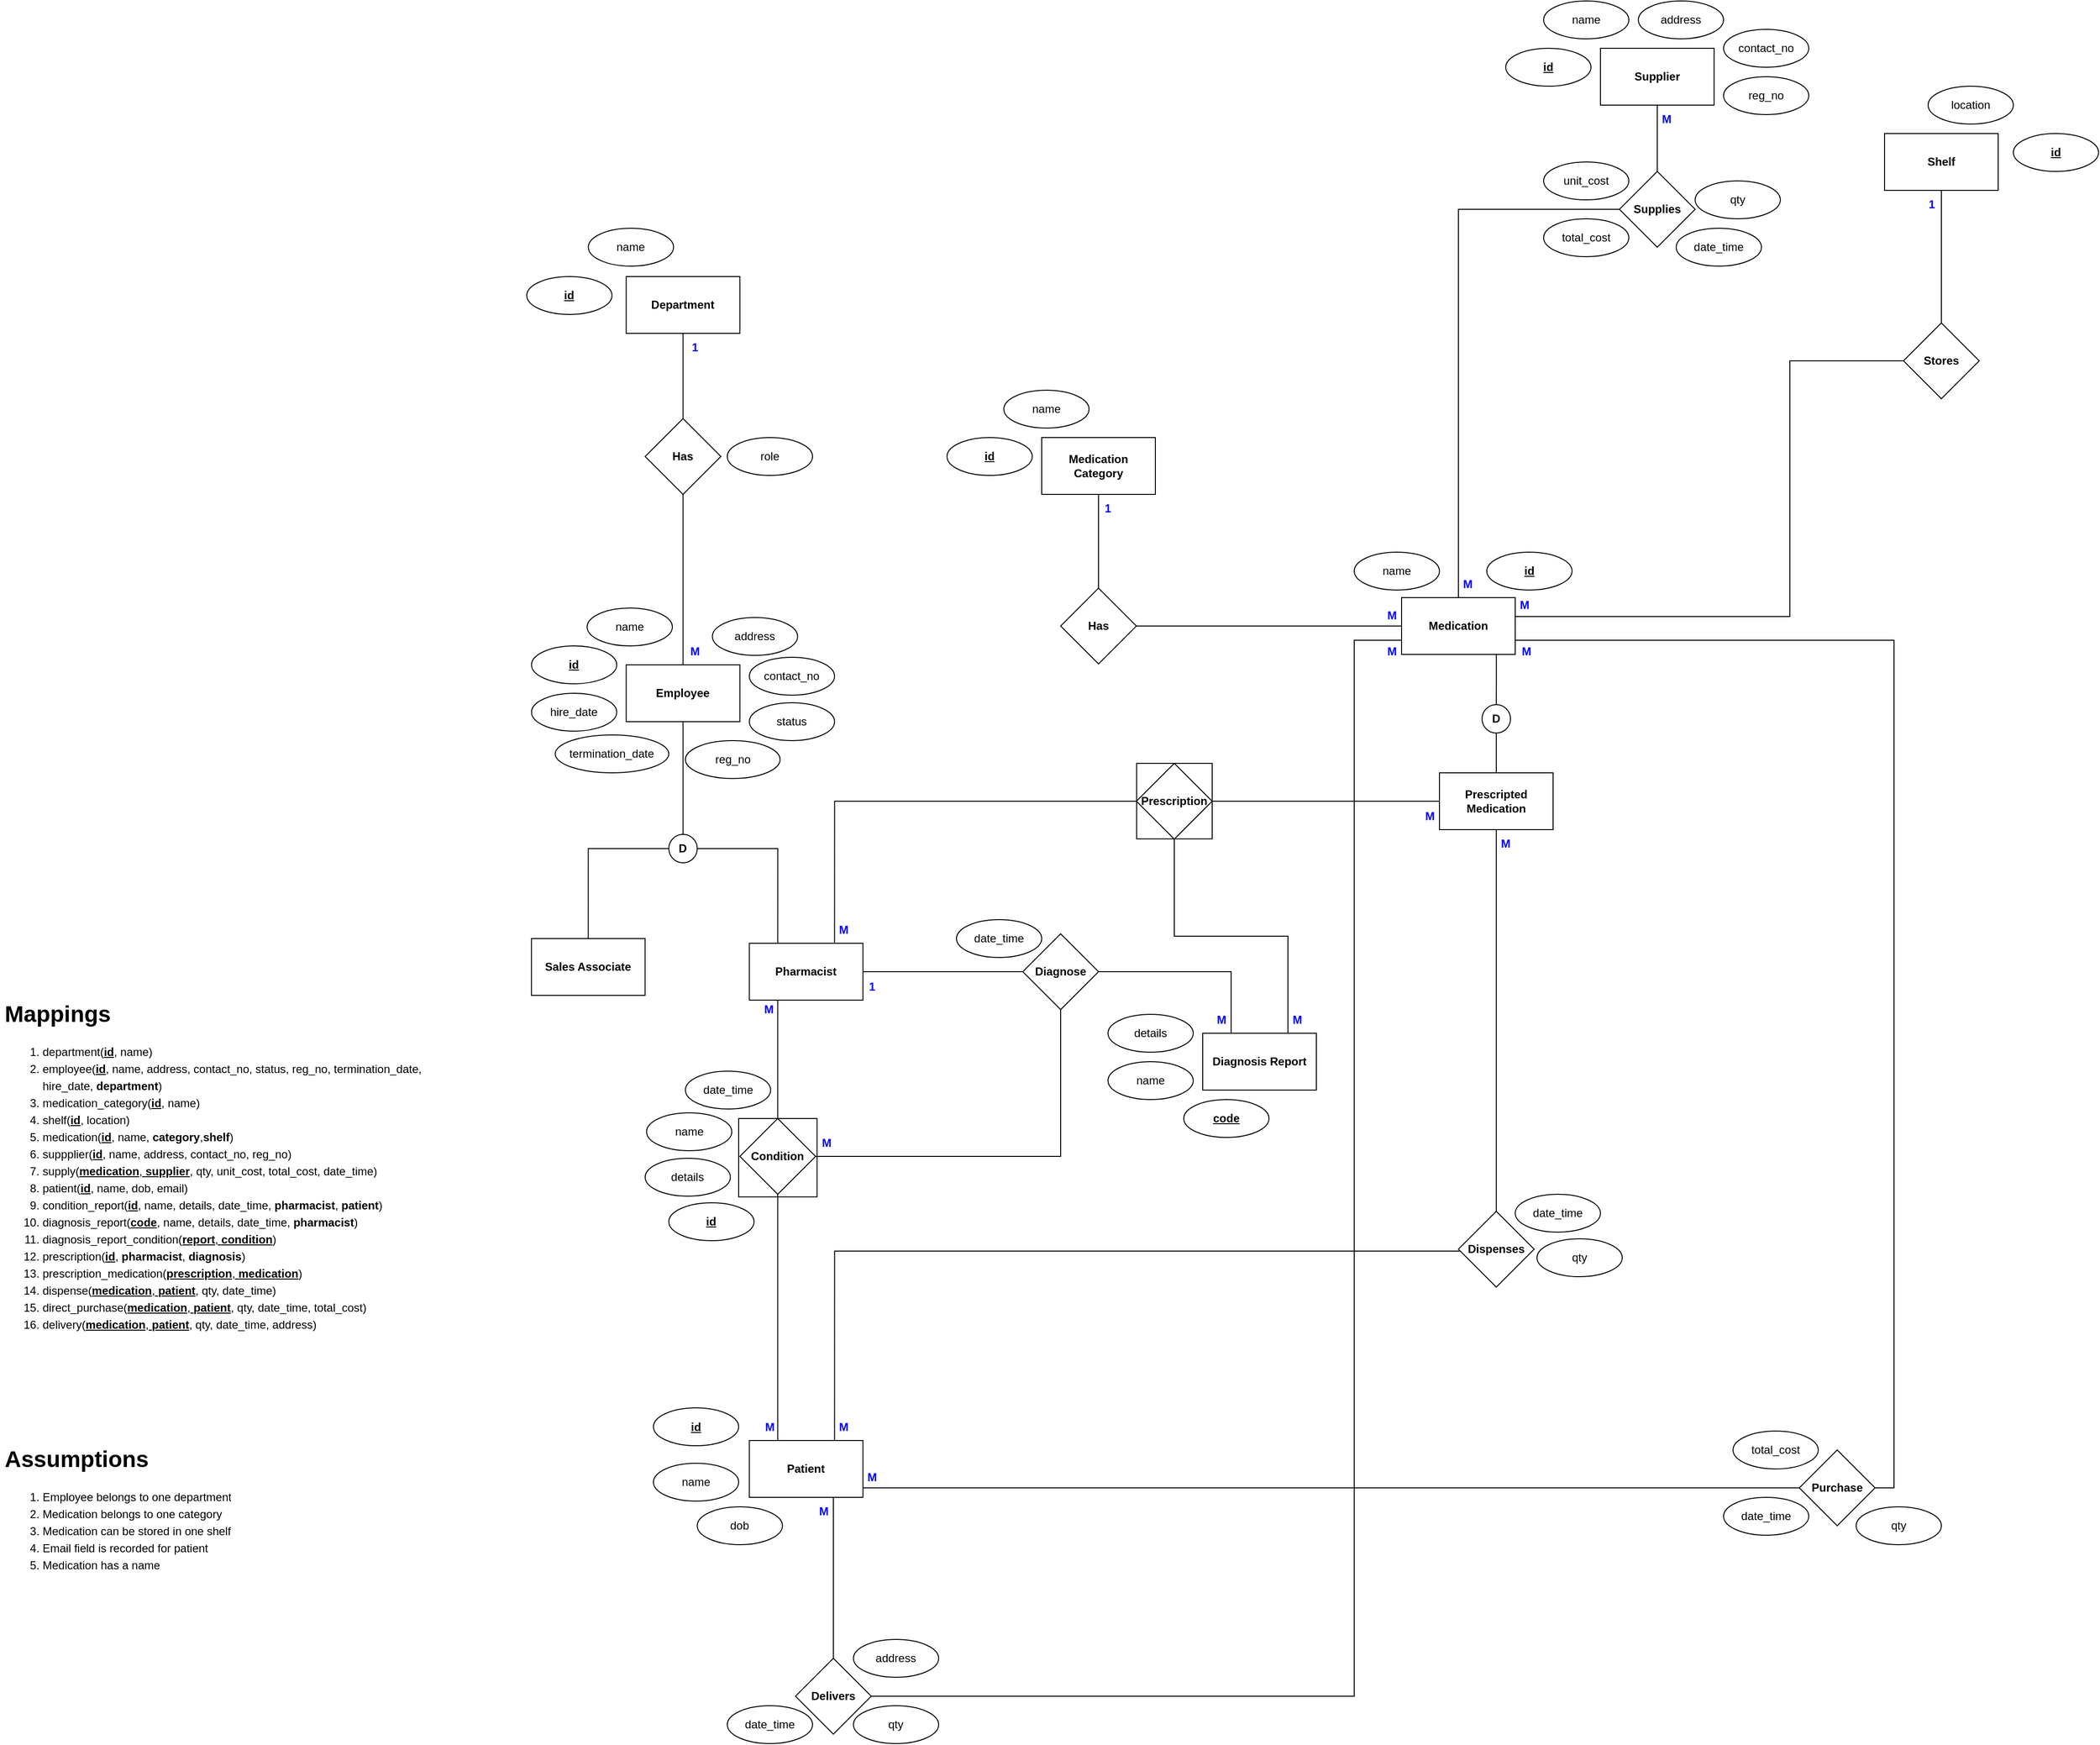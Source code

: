 <mxfile version="21.6.8" type="device">
  <diagram name="Page-1" id="rkcBUqL_GxPpbCXfvqx8">
    <mxGraphModel dx="2234" dy="1643" grid="1" gridSize="10" guides="1" tooltips="1" connect="1" arrows="1" fold="1" page="0" pageScale="1" pageWidth="850" pageHeight="1100" math="0" shadow="0">
      <root>
        <mxCell id="0" />
        <mxCell id="1" parent="0" />
        <mxCell id="eZsQ16qyby8jEDkGQWV5-117" value="" style="whiteSpace=wrap;html=1;aspect=fixed;" parent="1" vertex="1">
          <mxGeometry x="530.25" y="195" width="79.75" height="79.75" as="geometry" />
        </mxCell>
        <mxCell id="eZsQ16qyby8jEDkGQWV5-104" value="" style="whiteSpace=wrap;html=1;aspect=fixed;" parent="1" vertex="1">
          <mxGeometry x="110" y="570" width="82.75" height="82.75" as="geometry" />
        </mxCell>
        <mxCell id="c4VBJ4wj5X002HhfAGNl-39" style="edgeStyle=orthogonalEdgeStyle;rounded=0;orthogonalLoop=1;jettySize=auto;html=1;exitX=0.5;exitY=1;exitDx=0;exitDy=0;entryX=0.5;entryY=0;entryDx=0;entryDy=0;endArrow=none;endFill=0;" parent="1" source="c4VBJ4wj5X002HhfAGNl-1" target="c4VBJ4wj5X002HhfAGNl-38" edge="1">
          <mxGeometry relative="1" as="geometry" />
        </mxCell>
        <mxCell id="c4VBJ4wj5X002HhfAGNl-1" value="Employee" style="rounded=0;whiteSpace=wrap;html=1;fontStyle=1" parent="1" vertex="1">
          <mxGeometry x="-8.75" y="91" width="120" height="60" as="geometry" />
        </mxCell>
        <mxCell id="c4VBJ4wj5X002HhfAGNl-51" style="edgeStyle=orthogonalEdgeStyle;rounded=0;orthogonalLoop=1;jettySize=auto;html=1;endArrow=none;endFill=0;" parent="1" source="c4VBJ4wj5X002HhfAGNl-2" target="c4VBJ4wj5X002HhfAGNl-50" edge="1">
          <mxGeometry relative="1" as="geometry" />
        </mxCell>
        <mxCell id="c4VBJ4wj5X002HhfAGNl-2" value="Supplier" style="rounded=0;whiteSpace=wrap;html=1;fontStyle=1" parent="1" vertex="1">
          <mxGeometry x="1020" y="-560" width="120" height="60" as="geometry" />
        </mxCell>
        <mxCell id="c4VBJ4wj5X002HhfAGNl-63" style="edgeStyle=orthogonalEdgeStyle;rounded=0;orthogonalLoop=1;jettySize=auto;html=1;endArrow=none;endFill=0;exitX=1;exitY=0.833;exitDx=0;exitDy=0;exitPerimeter=0;" parent="1" source="c4VBJ4wj5X002HhfAGNl-3" target="c4VBJ4wj5X002HhfAGNl-62" edge="1">
          <mxGeometry relative="1" as="geometry">
            <mxPoint x="250" y="950" as="sourcePoint" />
          </mxGeometry>
        </mxCell>
        <mxCell id="c4VBJ4wj5X002HhfAGNl-3" value="Patient" style="rounded=0;whiteSpace=wrap;html=1;fontStyle=1" parent="1" vertex="1">
          <mxGeometry x="121.25" y="910" width="120" height="60" as="geometry" />
        </mxCell>
        <mxCell id="c4VBJ4wj5X002HhfAGNl-42" style="edgeStyle=orthogonalEdgeStyle;rounded=0;orthogonalLoop=1;jettySize=auto;html=1;exitX=0.5;exitY=1;exitDx=0;exitDy=0;endArrow=none;endFill=0;" parent="1" source="c4VBJ4wj5X002HhfAGNl-4" target="c4VBJ4wj5X002HhfAGNl-9" edge="1">
          <mxGeometry relative="1" as="geometry" />
        </mxCell>
        <mxCell id="c4VBJ4wj5X002HhfAGNl-4" value="Department" style="rounded=0;whiteSpace=wrap;html=1;fontStyle=1" parent="1" vertex="1">
          <mxGeometry x="-8.75" y="-319" width="120" height="60" as="geometry" />
        </mxCell>
        <mxCell id="c4VBJ4wj5X002HhfAGNl-45" style="edgeStyle=orthogonalEdgeStyle;rounded=0;orthogonalLoop=1;jettySize=auto;html=1;exitX=0;exitY=0.5;exitDx=0;exitDy=0;endArrow=none;endFill=0;" parent="1" source="c4VBJ4wj5X002HhfAGNl-5" target="c4VBJ4wj5X002HhfAGNl-44" edge="1">
          <mxGeometry relative="1" as="geometry" />
        </mxCell>
        <mxCell id="eZsQ16qyby8jEDkGQWV5-115" style="edgeStyle=orthogonalEdgeStyle;rounded=0;orthogonalLoop=1;jettySize=auto;html=1;exitX=0.834;exitY=0.999;exitDx=0;exitDy=0;entryX=0.5;entryY=0;entryDx=0;entryDy=0;endArrow=none;endFill=0;exitPerimeter=0;" parent="1" source="c4VBJ4wj5X002HhfAGNl-5" target="eZsQ16qyby8jEDkGQWV5-114" edge="1">
          <mxGeometry relative="1" as="geometry">
            <Array as="points" />
          </mxGeometry>
        </mxCell>
        <mxCell id="c4VBJ4wj5X002HhfAGNl-5" value="Medication" style="rounded=0;whiteSpace=wrap;html=1;fontStyle=1" parent="1" vertex="1">
          <mxGeometry x="810" y="20" width="120" height="60" as="geometry" />
        </mxCell>
        <mxCell id="c4VBJ4wj5X002HhfAGNl-6" value="Medication Category" style="rounded=0;whiteSpace=wrap;html=1;fontStyle=1" parent="1" vertex="1">
          <mxGeometry x="430" y="-149" width="120" height="60" as="geometry" />
        </mxCell>
        <mxCell id="c4VBJ4wj5X002HhfAGNl-58" style="edgeStyle=orthogonalEdgeStyle;rounded=0;orthogonalLoop=1;jettySize=auto;html=1;exitX=0.25;exitY=1;exitDx=0;exitDy=0;entryX=0.5;entryY=0;entryDx=0;entryDy=0;endArrow=none;endFill=0;" parent="1" source="c4VBJ4wj5X002HhfAGNl-8" target="c4VBJ4wj5X002HhfAGNl-57" edge="1">
          <mxGeometry relative="1" as="geometry" />
        </mxCell>
        <mxCell id="c4VBJ4wj5X002HhfAGNl-7" value="Sales Associate" style="rounded=0;whiteSpace=wrap;html=1;fontStyle=1" parent="1" vertex="1">
          <mxGeometry x="-108.81" y="380" width="120" height="60" as="geometry" />
        </mxCell>
        <mxCell id="eZsQ16qyby8jEDkGQWV5-12" style="edgeStyle=orthogonalEdgeStyle;rounded=0;orthogonalLoop=1;jettySize=auto;html=1;entryX=0;entryY=0.5;entryDx=0;entryDy=0;endArrow=none;endFill=0;" parent="1" source="c4VBJ4wj5X002HhfAGNl-8" target="eZsQ16qyby8jEDkGQWV5-11" edge="1">
          <mxGeometry relative="1" as="geometry" />
        </mxCell>
        <mxCell id="eZsQ16qyby8jEDkGQWV5-31" style="edgeStyle=orthogonalEdgeStyle;rounded=0;orthogonalLoop=1;jettySize=auto;html=1;exitX=0.75;exitY=0;exitDx=0;exitDy=0;entryX=0;entryY=0.5;entryDx=0;entryDy=0;endArrow=none;endFill=0;" parent="1" source="c4VBJ4wj5X002HhfAGNl-8" target="eZsQ16qyby8jEDkGQWV5-15" edge="1">
          <mxGeometry relative="1" as="geometry" />
        </mxCell>
        <mxCell id="c4VBJ4wj5X002HhfAGNl-8" value="Pharmacist" style="rounded=0;whiteSpace=wrap;html=1;fontStyle=1" parent="1" vertex="1">
          <mxGeometry x="121.25" y="385" width="120" height="60" as="geometry" />
        </mxCell>
        <mxCell id="c4VBJ4wj5X002HhfAGNl-43" style="edgeStyle=orthogonalEdgeStyle;rounded=0;orthogonalLoop=1;jettySize=auto;html=1;exitX=0.5;exitY=1;exitDx=0;exitDy=0;entryX=0.5;entryY=0;entryDx=0;entryDy=0;endArrow=none;endFill=0;" parent="1" source="c4VBJ4wj5X002HhfAGNl-9" target="c4VBJ4wj5X002HhfAGNl-1" edge="1">
          <mxGeometry relative="1" as="geometry" />
        </mxCell>
        <mxCell id="c4VBJ4wj5X002HhfAGNl-9" value="Has" style="rhombus;whiteSpace=wrap;html=1;fontStyle=1" parent="1" vertex="1">
          <mxGeometry x="11.25" y="-169" width="80" height="80" as="geometry" />
        </mxCell>
        <mxCell id="c4VBJ4wj5X002HhfAGNl-10" value="id" style="ellipse;whiteSpace=wrap;html=1;fontStyle=5" parent="1" vertex="1">
          <mxGeometry x="-113.75" y="-319" width="90" height="40" as="geometry" />
        </mxCell>
        <mxCell id="c4VBJ4wj5X002HhfAGNl-11" value="name" style="ellipse;whiteSpace=wrap;html=1;fontStyle=0" parent="1" vertex="1">
          <mxGeometry x="-48.75" y="-370" width="90" height="40" as="geometry" />
        </mxCell>
        <mxCell id="c4VBJ4wj5X002HhfAGNl-12" value="id" style="ellipse;whiteSpace=wrap;html=1;fontStyle=5" parent="1" vertex="1">
          <mxGeometry x="330" y="-149" width="90" height="40" as="geometry" />
        </mxCell>
        <mxCell id="c4VBJ4wj5X002HhfAGNl-13" value="name" style="ellipse;whiteSpace=wrap;html=1;fontStyle=0" parent="1" vertex="1">
          <mxGeometry x="390" y="-199" width="90" height="40" as="geometry" />
        </mxCell>
        <mxCell id="c4VBJ4wj5X002HhfAGNl-14" value="name" style="ellipse;whiteSpace=wrap;html=1;fontStyle=0" parent="1" vertex="1">
          <mxGeometry x="-50" y="31" width="90" height="40" as="geometry" />
        </mxCell>
        <mxCell id="c4VBJ4wj5X002HhfAGNl-15" value="address" style="ellipse;whiteSpace=wrap;html=1;fontStyle=0" parent="1" vertex="1">
          <mxGeometry x="82.25" y="41" width="90" height="40" as="geometry" />
        </mxCell>
        <mxCell id="c4VBJ4wj5X002HhfAGNl-16" value="contact_no" style="ellipse;whiteSpace=wrap;html=1;fontStyle=0" parent="1" vertex="1">
          <mxGeometry x="121.25" y="83" width="90" height="40" as="geometry" />
        </mxCell>
        <mxCell id="c4VBJ4wj5X002HhfAGNl-17" value="status" style="ellipse;whiteSpace=wrap;html=1;fontStyle=0" parent="1" vertex="1">
          <mxGeometry x="121.25" y="131" width="90" height="40" as="geometry" />
        </mxCell>
        <mxCell id="c4VBJ4wj5X002HhfAGNl-18" value="id" style="ellipse;whiteSpace=wrap;html=1;fontStyle=5" parent="1" vertex="1">
          <mxGeometry x="-108.75" y="71" width="90" height="40" as="geometry" />
        </mxCell>
        <mxCell id="c4VBJ4wj5X002HhfAGNl-19" value="hire_date" style="ellipse;whiteSpace=wrap;html=1;fontStyle=0" parent="1" vertex="1">
          <mxGeometry x="-108.75" y="121" width="90" height="40" as="geometry" />
        </mxCell>
        <mxCell id="c4VBJ4wj5X002HhfAGNl-20" value="termination_date" style="ellipse;whiteSpace=wrap;html=1;fontStyle=0" parent="1" vertex="1">
          <mxGeometry x="-83.75" y="165" width="120" height="40" as="geometry" />
        </mxCell>
        <mxCell id="c4VBJ4wj5X002HhfAGNl-21" value="reg_no" style="ellipse;whiteSpace=wrap;html=1;fontStyle=0" parent="1" vertex="1">
          <mxGeometry x="53.75" y="171" width="100" height="40" as="geometry" />
        </mxCell>
        <mxCell id="c4VBJ4wj5X002HhfAGNl-22" value="id" style="ellipse;whiteSpace=wrap;html=1;fontStyle=5" parent="1" vertex="1">
          <mxGeometry x="900" y="-28" width="90" height="40" as="geometry" />
        </mxCell>
        <mxCell id="c4VBJ4wj5X002HhfAGNl-23" value="name" style="ellipse;whiteSpace=wrap;html=1;fontStyle=0" parent="1" vertex="1">
          <mxGeometry x="760" y="-28" width="90" height="40" as="geometry" />
        </mxCell>
        <mxCell id="c4VBJ4wj5X002HhfAGNl-24" value="id" style="ellipse;whiteSpace=wrap;html=1;fontStyle=5" parent="1" vertex="1">
          <mxGeometry x="920" y="-560" width="90" height="40" as="geometry" />
        </mxCell>
        <mxCell id="c4VBJ4wj5X002HhfAGNl-25" value="name" style="ellipse;whiteSpace=wrap;html=1;fontStyle=0" parent="1" vertex="1">
          <mxGeometry x="960" y="-610" width="90" height="40" as="geometry" />
        </mxCell>
        <mxCell id="c4VBJ4wj5X002HhfAGNl-26" value="address" style="ellipse;whiteSpace=wrap;html=1;fontStyle=0" parent="1" vertex="1">
          <mxGeometry x="1060" y="-610" width="90" height="40" as="geometry" />
        </mxCell>
        <mxCell id="c4VBJ4wj5X002HhfAGNl-27" value="contact_no" style="ellipse;whiteSpace=wrap;html=1;fontStyle=0" parent="1" vertex="1">
          <mxGeometry x="1150" y="-580" width="90" height="40" as="geometry" />
        </mxCell>
        <mxCell id="c4VBJ4wj5X002HhfAGNl-28" value="reg_no" style="ellipse;whiteSpace=wrap;html=1;fontStyle=0" parent="1" vertex="1">
          <mxGeometry x="1150" y="-530" width="90" height="40" as="geometry" />
        </mxCell>
        <mxCell id="c4VBJ4wj5X002HhfAGNl-48" style="edgeStyle=orthogonalEdgeStyle;rounded=0;orthogonalLoop=1;jettySize=auto;html=1;exitX=0.5;exitY=1;exitDx=0;exitDy=0;endArrow=none;endFill=0;" parent="1" source="c4VBJ4wj5X002HhfAGNl-29" target="c4VBJ4wj5X002HhfAGNl-47" edge="1">
          <mxGeometry relative="1" as="geometry">
            <mxPoint x="1380" y="-280" as="targetPoint" />
          </mxGeometry>
        </mxCell>
        <mxCell id="c4VBJ4wj5X002HhfAGNl-29" value="Shelf" style="rounded=0;whiteSpace=wrap;html=1;fontStyle=1" parent="1" vertex="1">
          <mxGeometry x="1320" y="-470" width="120" height="60" as="geometry" />
        </mxCell>
        <mxCell id="c4VBJ4wj5X002HhfAGNl-30" value="id" style="ellipse;whiteSpace=wrap;html=1;fontStyle=5" parent="1" vertex="1">
          <mxGeometry x="1456" y="-470" width="90" height="40" as="geometry" />
        </mxCell>
        <mxCell id="c4VBJ4wj5X002HhfAGNl-31" value="location" style="ellipse;whiteSpace=wrap;html=1;fontStyle=0" parent="1" vertex="1">
          <mxGeometry x="1366" y="-520" width="90" height="40" as="geometry" />
        </mxCell>
        <mxCell id="c4VBJ4wj5X002HhfAGNl-32" value="id" style="ellipse;whiteSpace=wrap;html=1;fontStyle=5" parent="1" vertex="1">
          <mxGeometry x="20" y="875.5" width="90" height="40" as="geometry" />
        </mxCell>
        <mxCell id="c4VBJ4wj5X002HhfAGNl-33" value="name" style="ellipse;whiteSpace=wrap;html=1;fontStyle=0" parent="1" vertex="1">
          <mxGeometry x="20" y="934" width="90" height="40" as="geometry" />
        </mxCell>
        <mxCell id="c4VBJ4wj5X002HhfAGNl-34" value="dob" style="ellipse;whiteSpace=wrap;html=1;fontStyle=0" parent="1" vertex="1">
          <mxGeometry x="66.25" y="980" width="90" height="40" as="geometry" />
        </mxCell>
        <mxCell id="c4VBJ4wj5X002HhfAGNl-40" style="edgeStyle=orthogonalEdgeStyle;rounded=0;orthogonalLoop=1;jettySize=auto;html=1;entryX=0.5;entryY=0;entryDx=0;entryDy=0;endArrow=none;endFill=0;" parent="1" source="c4VBJ4wj5X002HhfAGNl-38" target="c4VBJ4wj5X002HhfAGNl-7" edge="1">
          <mxGeometry relative="1" as="geometry" />
        </mxCell>
        <mxCell id="c4VBJ4wj5X002HhfAGNl-41" style="edgeStyle=orthogonalEdgeStyle;rounded=0;orthogonalLoop=1;jettySize=auto;html=1;exitX=1;exitY=0.5;exitDx=0;exitDy=0;endArrow=none;endFill=0;entryX=0.25;entryY=0;entryDx=0;entryDy=0;" parent="1" source="c4VBJ4wj5X002HhfAGNl-38" target="c4VBJ4wj5X002HhfAGNl-8" edge="1">
          <mxGeometry relative="1" as="geometry">
            <mxPoint x="299.999" y="320" as="targetPoint" />
          </mxGeometry>
        </mxCell>
        <mxCell id="c4VBJ4wj5X002HhfAGNl-38" value="D" style="ellipse;whiteSpace=wrap;html=1;aspect=fixed;fontStyle=1" parent="1" vertex="1">
          <mxGeometry x="36.25" y="270" width="30" height="30" as="geometry" />
        </mxCell>
        <mxCell id="c4VBJ4wj5X002HhfAGNl-46" style="edgeStyle=orthogonalEdgeStyle;rounded=0;orthogonalLoop=1;jettySize=auto;html=1;exitX=0.5;exitY=0;exitDx=0;exitDy=0;entryX=0.5;entryY=1;entryDx=0;entryDy=0;endArrow=none;endFill=0;" parent="1" source="c4VBJ4wj5X002HhfAGNl-44" target="c4VBJ4wj5X002HhfAGNl-6" edge="1">
          <mxGeometry relative="1" as="geometry" />
        </mxCell>
        <mxCell id="c4VBJ4wj5X002HhfAGNl-44" value="Has" style="rhombus;whiteSpace=wrap;html=1;fontStyle=1" parent="1" vertex="1">
          <mxGeometry x="450" y="10" width="80" height="80" as="geometry" />
        </mxCell>
        <mxCell id="c4VBJ4wj5X002HhfAGNl-49" style="edgeStyle=orthogonalEdgeStyle;rounded=0;orthogonalLoop=1;jettySize=auto;html=1;endArrow=none;endFill=0;" parent="1" source="c4VBJ4wj5X002HhfAGNl-47" edge="1">
          <mxGeometry relative="1" as="geometry">
            <mxPoint x="930" y="40" as="targetPoint" />
            <Array as="points">
              <mxPoint x="1220" y="40" />
            </Array>
          </mxGeometry>
        </mxCell>
        <mxCell id="c4VBJ4wj5X002HhfAGNl-47" value="Stores" style="rhombus;whiteSpace=wrap;html=1;fontStyle=1" parent="1" vertex="1">
          <mxGeometry x="1340" y="-270" width="80" height="80" as="geometry" />
        </mxCell>
        <mxCell id="c4VBJ4wj5X002HhfAGNl-52" style="edgeStyle=orthogonalEdgeStyle;rounded=0;orthogonalLoop=1;jettySize=auto;html=1;exitX=0;exitY=0.5;exitDx=0;exitDy=0;endArrow=none;endFill=0;" parent="1" source="c4VBJ4wj5X002HhfAGNl-50" target="c4VBJ4wj5X002HhfAGNl-5" edge="1">
          <mxGeometry relative="1" as="geometry" />
        </mxCell>
        <mxCell id="c4VBJ4wj5X002HhfAGNl-50" value="Supplies" style="rhombus;whiteSpace=wrap;html=1;fontStyle=1" parent="1" vertex="1">
          <mxGeometry x="1040" y="-430" width="80" height="80" as="geometry" />
        </mxCell>
        <mxCell id="c4VBJ4wj5X002HhfAGNl-53" value="date_time" style="ellipse;whiteSpace=wrap;html=1;fontStyle=0" parent="1" vertex="1">
          <mxGeometry x="1100" y="-370" width="90" height="40" as="geometry" />
        </mxCell>
        <mxCell id="c4VBJ4wj5X002HhfAGNl-54" value="qty" style="ellipse;whiteSpace=wrap;html=1;fontStyle=0" parent="1" vertex="1">
          <mxGeometry x="1120" y="-420" width="90" height="40" as="geometry" />
        </mxCell>
        <mxCell id="c4VBJ4wj5X002HhfAGNl-55" value="unit_cost" style="ellipse;whiteSpace=wrap;html=1;fontStyle=0" parent="1" vertex="1">
          <mxGeometry x="960" y="-440" width="90" height="40" as="geometry" />
        </mxCell>
        <mxCell id="c4VBJ4wj5X002HhfAGNl-56" value="total_cost" style="ellipse;whiteSpace=wrap;html=1;fontStyle=0" parent="1" vertex="1">
          <mxGeometry x="960" y="-380" width="90" height="40" as="geometry" />
        </mxCell>
        <mxCell id="eZsQ16qyby8jEDkGQWV5-99" style="edgeStyle=orthogonalEdgeStyle;rounded=0;orthogonalLoop=1;jettySize=auto;html=1;exitX=0.5;exitY=1;exitDx=0;exitDy=0;entryX=0.25;entryY=0;entryDx=0;entryDy=0;endArrow=none;endFill=0;" parent="1" source="c4VBJ4wj5X002HhfAGNl-57" target="c4VBJ4wj5X002HhfAGNl-3" edge="1">
          <mxGeometry relative="1" as="geometry" />
        </mxCell>
        <mxCell id="c4VBJ4wj5X002HhfAGNl-57" value="Condition" style="rhombus;whiteSpace=wrap;html=1;fontStyle=1" parent="1" vertex="1">
          <mxGeometry x="111.25" y="570" width="80" height="80" as="geometry" />
        </mxCell>
        <mxCell id="c4VBJ4wj5X002HhfAGNl-64" style="edgeStyle=orthogonalEdgeStyle;rounded=0;orthogonalLoop=1;jettySize=auto;html=1;exitX=1;exitY=0.5;exitDx=0;exitDy=0;entryX=1;entryY=0.75;entryDx=0;entryDy=0;endArrow=none;endFill=0;" parent="1" source="c4VBJ4wj5X002HhfAGNl-62" target="c4VBJ4wj5X002HhfAGNl-5" edge="1">
          <mxGeometry relative="1" as="geometry" />
        </mxCell>
        <mxCell id="c4VBJ4wj5X002HhfAGNl-62" value="Purchase" style="rhombus;whiteSpace=wrap;html=1;fontStyle=1" parent="1" vertex="1">
          <mxGeometry x="1230" y="920" width="80" height="80" as="geometry" />
        </mxCell>
        <mxCell id="c4VBJ4wj5X002HhfAGNl-78" value="qty" style="ellipse;whiteSpace=wrap;html=1;fontStyle=0" parent="1" vertex="1">
          <mxGeometry x="1290" y="980" width="90" height="40" as="geometry" />
        </mxCell>
        <mxCell id="c4VBJ4wj5X002HhfAGNl-79" value="date_time" style="ellipse;whiteSpace=wrap;html=1;fontStyle=0" parent="1" vertex="1">
          <mxGeometry x="1150" y="970" width="90" height="40" as="geometry" />
        </mxCell>
        <mxCell id="c4VBJ4wj5X002HhfAGNl-80" value="total_cost" style="ellipse;whiteSpace=wrap;html=1;fontStyle=0" parent="1" vertex="1">
          <mxGeometry x="1160" y="900" width="90" height="40" as="geometry" />
        </mxCell>
        <mxCell id="eZsQ16qyby8jEDkGQWV5-13" style="edgeStyle=orthogonalEdgeStyle;rounded=0;orthogonalLoop=1;jettySize=auto;html=1;exitX=0.5;exitY=1;exitDx=0;exitDy=0;endArrow=none;endFill=0;entryX=1;entryY=0.5;entryDx=0;entryDy=0;" parent="1" source="eZsQ16qyby8jEDkGQWV5-11" target="c4VBJ4wj5X002HhfAGNl-57" edge="1">
          <mxGeometry relative="1" as="geometry">
            <mxPoint x="620" y="410" as="sourcePoint" />
            <mxPoint x="-120" y="690" as="targetPoint" />
          </mxGeometry>
        </mxCell>
        <mxCell id="gYuO5QabpsAz5nim_-Bk-5" style="edgeStyle=orthogonalEdgeStyle;rounded=0;orthogonalLoop=1;jettySize=auto;html=1;entryX=0.25;entryY=0;entryDx=0;entryDy=0;exitX=1;exitY=0.5;exitDx=0;exitDy=0;endArrow=none;endFill=0;" parent="1" source="eZsQ16qyby8jEDkGQWV5-11" target="gYuO5QabpsAz5nim_-Bk-9" edge="1">
          <mxGeometry relative="1" as="geometry" />
        </mxCell>
        <mxCell id="eZsQ16qyby8jEDkGQWV5-11" value="Diagnose" style="rhombus;whiteSpace=wrap;html=1;fontStyle=1" parent="1" vertex="1">
          <mxGeometry x="410" y="375" width="80" height="80" as="geometry" />
        </mxCell>
        <mxCell id="eZsQ16qyby8jEDkGQWV5-36" style="edgeStyle=orthogonalEdgeStyle;rounded=0;orthogonalLoop=1;jettySize=auto;html=1;exitX=0.5;exitY=1;exitDx=0;exitDy=0;endArrow=none;endFill=0;entryX=0.75;entryY=0;entryDx=0;entryDy=0;" parent="1" source="eZsQ16qyby8jEDkGQWV5-15" target="gYuO5QabpsAz5nim_-Bk-9" edge="1">
          <mxGeometry relative="1" as="geometry">
            <mxPoint x="450" y="375" as="targetPoint" />
          </mxGeometry>
        </mxCell>
        <mxCell id="eZsQ16qyby8jEDkGQWV5-112" style="edgeStyle=orthogonalEdgeStyle;rounded=0;orthogonalLoop=1;jettySize=auto;html=1;exitX=1;exitY=0.5;exitDx=0;exitDy=0;entryX=0;entryY=0.5;entryDx=0;entryDy=0;endArrow=none;endFill=0;" parent="1" source="eZsQ16qyby8jEDkGQWV5-15" target="eZsQ16qyby8jEDkGQWV5-30" edge="1">
          <mxGeometry relative="1" as="geometry" />
        </mxCell>
        <mxCell id="eZsQ16qyby8jEDkGQWV5-15" value="Prescription" style="rhombus;whiteSpace=wrap;html=1;fontStyle=1" parent="1" vertex="1">
          <mxGeometry x="530" y="195" width="80" height="80" as="geometry" />
        </mxCell>
        <mxCell id="eZsQ16qyby8jEDkGQWV5-38" style="edgeStyle=orthogonalEdgeStyle;rounded=0;orthogonalLoop=1;jettySize=auto;html=1;endArrow=none;endFill=0;" parent="1" source="eZsQ16qyby8jEDkGQWV5-30" target="eZsQ16qyby8jEDkGQWV5-37" edge="1">
          <mxGeometry relative="1" as="geometry" />
        </mxCell>
        <mxCell id="eZsQ16qyby8jEDkGQWV5-30" value="Prescripted Medication" style="rounded=0;whiteSpace=wrap;html=1;fontStyle=1" parent="1" vertex="1">
          <mxGeometry x="850" y="205" width="120" height="60" as="geometry" />
        </mxCell>
        <mxCell id="eZsQ16qyby8jEDkGQWV5-39" style="edgeStyle=orthogonalEdgeStyle;rounded=0;orthogonalLoop=1;jettySize=auto;html=1;entryX=0.75;entryY=0;entryDx=0;entryDy=0;endArrow=none;endFill=0;" parent="1" source="eZsQ16qyby8jEDkGQWV5-37" target="c4VBJ4wj5X002HhfAGNl-3" edge="1">
          <mxGeometry relative="1" as="geometry">
            <Array as="points">
              <mxPoint x="211" y="710" />
            </Array>
          </mxGeometry>
        </mxCell>
        <mxCell id="eZsQ16qyby8jEDkGQWV5-37" value="Dispenses" style="rhombus;whiteSpace=wrap;html=1;fontStyle=1" parent="1" vertex="1">
          <mxGeometry x="870" y="668" width="80" height="80" as="geometry" />
        </mxCell>
        <mxCell id="eZsQ16qyby8jEDkGQWV5-41" value="date_time" style="ellipse;whiteSpace=wrap;html=1;fontStyle=0" parent="1" vertex="1">
          <mxGeometry x="53.75" y="520" width="90" height="40" as="geometry" />
        </mxCell>
        <mxCell id="eZsQ16qyby8jEDkGQWV5-44" value="id" style="ellipse;whiteSpace=wrap;html=1;fontStyle=5" parent="1" vertex="1">
          <mxGeometry x="36.25" y="659" width="90" height="40" as="geometry" />
        </mxCell>
        <mxCell id="eZsQ16qyby8jEDkGQWV5-45" value="name" style="ellipse;whiteSpace=wrap;html=1;fontStyle=0" parent="1" vertex="1">
          <mxGeometry x="12.75" y="564" width="90" height="40" as="geometry" />
        </mxCell>
        <mxCell id="eZsQ16qyby8jEDkGQWV5-46" value="details" style="ellipse;whiteSpace=wrap;html=1;fontStyle=0" parent="1" vertex="1">
          <mxGeometry x="11.25" y="612" width="90" height="40" as="geometry" />
        </mxCell>
        <mxCell id="eZsQ16qyby8jEDkGQWV5-49" value="code" style="ellipse;whiteSpace=wrap;html=1;fontStyle=5" parent="1" vertex="1">
          <mxGeometry x="580" y="550" width="90" height="40" as="geometry" />
        </mxCell>
        <mxCell id="eZsQ16qyby8jEDkGQWV5-50" value="name" style="ellipse;whiteSpace=wrap;html=1;fontStyle=0" parent="1" vertex="1">
          <mxGeometry x="500" y="510" width="90" height="40" as="geometry" />
        </mxCell>
        <mxCell id="eZsQ16qyby8jEDkGQWV5-51" value="date_time" style="ellipse;whiteSpace=wrap;html=1;fontStyle=0" parent="1" vertex="1">
          <mxGeometry x="930" y="650" width="90" height="40" as="geometry" />
        </mxCell>
        <mxCell id="eZsQ16qyby8jEDkGQWV5-52" value="qty" style="ellipse;whiteSpace=wrap;html=1;fontStyle=0" parent="1" vertex="1">
          <mxGeometry x="953" y="697" width="90" height="40" as="geometry" />
        </mxCell>
        <mxCell id="eZsQ16qyby8jEDkGQWV5-54" value="date_time" style="ellipse;whiteSpace=wrap;html=1;fontStyle=0" parent="1" vertex="1">
          <mxGeometry x="340" y="360" width="90" height="40" as="geometry" />
        </mxCell>
        <mxCell id="eZsQ16qyby8jEDkGQWV5-58" style="edgeStyle=orthogonalEdgeStyle;rounded=0;orthogonalLoop=1;jettySize=auto;html=1;exitX=0.5;exitY=0;exitDx=0;exitDy=0;endArrow=none;endFill=0;" parent="1" source="eZsQ16qyby8jEDkGQWV5-56" edge="1">
          <mxGeometry relative="1" as="geometry">
            <mxPoint x="210" y="970" as="targetPoint" />
            <Array as="points">
              <mxPoint x="210" y="970" />
              <mxPoint x="210" y="970" />
            </Array>
          </mxGeometry>
        </mxCell>
        <mxCell id="eZsQ16qyby8jEDkGQWV5-56" value="Delivers" style="rhombus;whiteSpace=wrap;html=1;fontStyle=1" parent="1" vertex="1">
          <mxGeometry x="170" y="1140" width="80" height="80" as="geometry" />
        </mxCell>
        <mxCell id="eZsQ16qyby8jEDkGQWV5-62" style="edgeStyle=orthogonalEdgeStyle;rounded=0;orthogonalLoop=1;jettySize=auto;html=1;entryX=0;entryY=0.75;entryDx=0;entryDy=0;endArrow=none;endFill=0;exitX=1;exitY=0.5;exitDx=0;exitDy=0;" parent="1" source="eZsQ16qyby8jEDkGQWV5-56" target="c4VBJ4wj5X002HhfAGNl-5" edge="1">
          <mxGeometry relative="1" as="geometry">
            <mxPoint x="680" y="1150" as="sourcePoint" />
            <Array as="points">
              <mxPoint x="760" y="1180" />
              <mxPoint x="760" y="65" />
            </Array>
          </mxGeometry>
        </mxCell>
        <mxCell id="eZsQ16qyby8jEDkGQWV5-66" value="1" style="text;html=1;strokeColor=none;fillColor=none;align=center;verticalAlign=middle;whiteSpace=wrap;rounded=0;fontColor=#0000FF;fontStyle=1" parent="1" vertex="1">
          <mxGeometry x="53.75" y="-259" width="20" height="29" as="geometry" />
        </mxCell>
        <mxCell id="eZsQ16qyby8jEDkGQWV5-67" value="M" style="text;html=1;strokeColor=none;fillColor=none;align=center;verticalAlign=middle;whiteSpace=wrap;rounded=0;fontColor=#0000FF;fontStyle=1" parent="1" vertex="1">
          <mxGeometry x="53.75" y="62" width="20" height="29" as="geometry" />
        </mxCell>
        <mxCell id="eZsQ16qyby8jEDkGQWV5-71" value="1" style="text;html=1;strokeColor=none;fillColor=none;align=center;verticalAlign=middle;whiteSpace=wrap;rounded=0;fontColor=#0000FF;fontStyle=1" parent="1" vertex="1">
          <mxGeometry x="490" y="-89" width="20" height="29" as="geometry" />
        </mxCell>
        <mxCell id="eZsQ16qyby8jEDkGQWV5-72" value="M" style="text;html=1;strokeColor=none;fillColor=none;align=center;verticalAlign=middle;whiteSpace=wrap;rounded=0;fontColor=#0000FF;fontStyle=1" parent="1" vertex="1">
          <mxGeometry x="790" y="24" width="20" height="29" as="geometry" />
        </mxCell>
        <mxCell id="eZsQ16qyby8jEDkGQWV5-73" value="1" style="text;html=1;strokeColor=none;fillColor=none;align=center;verticalAlign=middle;whiteSpace=wrap;rounded=0;fontColor=#0000FF;fontStyle=1" parent="1" vertex="1">
          <mxGeometry x="1360" y="-410" width="20" height="29" as="geometry" />
        </mxCell>
        <mxCell id="eZsQ16qyby8jEDkGQWV5-74" value="M" style="text;html=1;strokeColor=none;fillColor=none;align=center;verticalAlign=middle;whiteSpace=wrap;rounded=0;fontColor=#0000FF;fontStyle=1" parent="1" vertex="1">
          <mxGeometry x="930" y="13" width="20" height="29" as="geometry" />
        </mxCell>
        <mxCell id="eZsQ16qyby8jEDkGQWV5-75" value="M" style="text;html=1;strokeColor=none;fillColor=none;align=center;verticalAlign=middle;whiteSpace=wrap;rounded=0;fontColor=#0000FF;fontStyle=1" parent="1" vertex="1">
          <mxGeometry x="870" y="-9" width="20" height="29" as="geometry" />
        </mxCell>
        <mxCell id="eZsQ16qyby8jEDkGQWV5-76" value="M" style="text;html=1;strokeColor=none;fillColor=none;align=center;verticalAlign=middle;whiteSpace=wrap;rounded=0;fontColor=#0000FF;fontStyle=1" parent="1" vertex="1">
          <mxGeometry x="1080" y="-500" width="20" height="29" as="geometry" />
        </mxCell>
        <mxCell id="eZsQ16qyby8jEDkGQWV5-79" value="1" style="text;html=1;strokeColor=none;fillColor=none;align=center;verticalAlign=middle;whiteSpace=wrap;rounded=0;fontColor=#0000FF;fontStyle=1" parent="1" vertex="1">
          <mxGeometry x="241.25" y="416" width="20" height="29" as="geometry" />
        </mxCell>
        <mxCell id="eZsQ16qyby8jEDkGQWV5-81" value="M" style="text;html=1;strokeColor=none;fillColor=none;align=center;verticalAlign=middle;whiteSpace=wrap;rounded=0;fontColor=#0000FF;fontStyle=1" parent="1" vertex="1">
          <mxGeometry x="132.44" y="440" width="20" height="29" as="geometry" />
        </mxCell>
        <mxCell id="eZsQ16qyby8jEDkGQWV5-87" value="M" style="text;html=1;strokeColor=none;fillColor=none;align=center;verticalAlign=middle;whiteSpace=wrap;rounded=0;fontColor=#0000FF;fontStyle=1" parent="1" vertex="1">
          <mxGeometry x="133" y="881" width="20" height="29" as="geometry" />
        </mxCell>
        <mxCell id="eZsQ16qyby8jEDkGQWV5-88" value="M" style="text;html=1;strokeColor=none;fillColor=none;align=center;verticalAlign=middle;whiteSpace=wrap;rounded=0;fontColor=#0000FF;fontStyle=1" parent="1" vertex="1">
          <mxGeometry x="192.75" y="581" width="20" height="29" as="geometry" />
        </mxCell>
        <mxCell id="eZsQ16qyby8jEDkGQWV5-90" value="M" style="text;html=1;strokeColor=none;fillColor=none;align=center;verticalAlign=middle;whiteSpace=wrap;rounded=0;fontColor=#0000FF;fontStyle=1" parent="1" vertex="1">
          <mxGeometry x="211.25" y="356" width="20" height="29" as="geometry" />
        </mxCell>
        <mxCell id="eZsQ16qyby8jEDkGQWV5-91" value="M" style="text;html=1;strokeColor=none;fillColor=none;align=center;verticalAlign=middle;whiteSpace=wrap;rounded=0;fontColor=#0000FF;fontStyle=1" parent="1" vertex="1">
          <mxGeometry x="190.19" y="970" width="20" height="29" as="geometry" />
        </mxCell>
        <mxCell id="eZsQ16qyby8jEDkGQWV5-95" value="M" style="text;html=1;strokeColor=none;fillColor=none;align=center;verticalAlign=middle;whiteSpace=wrap;rounded=0;fontColor=#0000FF;fontStyle=1" parent="1" vertex="1">
          <mxGeometry x="790" y="62" width="20" height="29" as="geometry" />
        </mxCell>
        <mxCell id="eZsQ16qyby8jEDkGQWV5-96" value="M" style="text;html=1;strokeColor=none;fillColor=none;align=center;verticalAlign=middle;whiteSpace=wrap;rounded=0;fontColor=#0000FF;fontStyle=1" parent="1" vertex="1">
          <mxGeometry x="241.25" y="934" width="20" height="29" as="geometry" />
        </mxCell>
        <mxCell id="eZsQ16qyby8jEDkGQWV5-97" value="M" style="text;html=1;strokeColor=none;fillColor=none;align=center;verticalAlign=middle;whiteSpace=wrap;rounded=0;fontColor=#0000FF;fontStyle=1" parent="1" vertex="1">
          <mxGeometry x="932" y="62" width="20" height="29" as="geometry" />
        </mxCell>
        <mxCell id="eZsQ16qyby8jEDkGQWV5-98" value="M" style="text;html=1;strokeColor=none;fillColor=none;align=center;verticalAlign=middle;whiteSpace=wrap;rounded=0;fontColor=#0000FF;fontStyle=1" parent="1" vertex="1">
          <mxGeometry x="690" y="451" width="20" height="29" as="geometry" />
        </mxCell>
        <mxCell id="eZsQ16qyby8jEDkGQWV5-101" value="details" style="ellipse;whiteSpace=wrap;html=1;fontStyle=0" parent="1" vertex="1">
          <mxGeometry x="500" y="460" width="90" height="40" as="geometry" />
        </mxCell>
        <mxCell id="eZsQ16qyby8jEDkGQWV5-102" value="&lt;h1&gt;Assumptions&lt;/h1&gt;&lt;div style=&quot;line-height: 150%;&quot;&gt;&lt;ol style=&quot;line-height: 150%;&quot;&gt;&lt;li&gt;Employee belongs to one department&lt;/li&gt;&lt;li&gt;Medication belongs to one category&lt;/li&gt;&lt;li&gt;Medication can be stored in one shelf&lt;/li&gt;&lt;li&gt;Email field is recorded for patient&lt;/li&gt;&lt;li&gt;Medication has a name&lt;/li&gt;&lt;/ol&gt;&lt;/div&gt;&lt;p&gt;&lt;/p&gt;" style="text;html=1;strokeColor=none;fillColor=none;spacing=5;spacingTop=-20;whiteSpace=wrap;overflow=hidden;rounded=0;" parent="1" vertex="1">
          <mxGeometry x="-670" y="910" width="390" height="210" as="geometry" />
        </mxCell>
        <mxCell id="eZsQ16qyby8jEDkGQWV5-106" value="M" style="text;html=1;strokeColor=none;fillColor=none;align=center;verticalAlign=middle;whiteSpace=wrap;rounded=0;fontColor=#0000FF;fontStyle=1" parent="1" vertex="1">
          <mxGeometry x="211.19" y="881" width="20" height="29" as="geometry" />
        </mxCell>
        <mxCell id="eZsQ16qyby8jEDkGQWV5-107" value="M" style="text;html=1;strokeColor=none;fillColor=none;align=center;verticalAlign=middle;whiteSpace=wrap;rounded=0;fontColor=#0000FF;fontStyle=1" parent="1" vertex="1">
          <mxGeometry x="910" y="265" width="20" height="29" as="geometry" />
        </mxCell>
        <mxCell id="eZsQ16qyby8jEDkGQWV5-113" value="M" style="text;html=1;strokeColor=none;fillColor=none;align=center;verticalAlign=middle;whiteSpace=wrap;rounded=0;fontColor=#0000FF;fontStyle=1" parent="1" vertex="1">
          <mxGeometry x="830" y="236" width="20" height="29" as="geometry" />
        </mxCell>
        <mxCell id="eZsQ16qyby8jEDkGQWV5-116" style="edgeStyle=orthogonalEdgeStyle;rounded=0;orthogonalLoop=1;jettySize=auto;html=1;exitX=0.5;exitY=1;exitDx=0;exitDy=0;entryX=0.5;entryY=0;entryDx=0;entryDy=0;endArrow=none;endFill=0;" parent="1" source="eZsQ16qyby8jEDkGQWV5-114" target="eZsQ16qyby8jEDkGQWV5-30" edge="1">
          <mxGeometry relative="1" as="geometry" />
        </mxCell>
        <mxCell id="eZsQ16qyby8jEDkGQWV5-114" value="D" style="ellipse;whiteSpace=wrap;html=1;aspect=fixed;fontStyle=1" parent="1" vertex="1">
          <mxGeometry x="895" y="133" width="30" height="30" as="geometry" />
        </mxCell>
        <mxCell id="04NSi7f2fkD-ZOzLYIhJ-1" value="qty" style="ellipse;whiteSpace=wrap;html=1;fontStyle=0" parent="1" vertex="1">
          <mxGeometry x="231.19" y="1190" width="90" height="40" as="geometry" />
        </mxCell>
        <mxCell id="04NSi7f2fkD-ZOzLYIhJ-2" value="date_time" style="ellipse;whiteSpace=wrap;html=1;fontStyle=0" parent="1" vertex="1">
          <mxGeometry x="98" y="1190" width="90" height="40" as="geometry" />
        </mxCell>
        <mxCell id="04NSi7f2fkD-ZOzLYIhJ-3" value="role" style="ellipse;whiteSpace=wrap;html=1;fontStyle=0" parent="1" vertex="1">
          <mxGeometry x="98" y="-149" width="90" height="40" as="geometry" />
        </mxCell>
        <mxCell id="gYuO5QabpsAz5nim_-Bk-1" value="&lt;h1&gt;Mappings&lt;/h1&gt;&lt;div style=&quot;line-height: 150%;&quot;&gt;&lt;ol style=&quot;line-height: 150%;&quot;&gt;&lt;li&gt;department(&lt;u style=&quot;font-weight: bold;&quot;&gt;id&lt;/u&gt;, name)&lt;/li&gt;&lt;li&gt;employee(&lt;u style=&quot;font-weight: bold;&quot;&gt;id&lt;/u&gt;, name, address, contact_no, status, reg_no, termination_date, hire_date, &lt;b&gt;department&lt;/b&gt;)&lt;/li&gt;&lt;li&gt;medication_category(&lt;u style=&quot;font-weight: bold;&quot;&gt;id&lt;/u&gt;, name)&lt;/li&gt;&lt;li style=&quot;border-color: var(--border-color);&quot;&gt;shelf(&lt;u style=&quot;border-color: var(--border-color); font-weight: bold;&quot;&gt;id&lt;/u&gt;, location)&lt;/li&gt;&lt;li&gt;medication(&lt;u style=&quot;font-weight: bold;&quot;&gt;id&lt;/u&gt;, name, &lt;b style=&quot;&quot;&gt;category&lt;/b&gt;,&lt;b style=&quot;&quot;&gt;shelf&lt;/b&gt;)&lt;/li&gt;&lt;li&gt;suppplier(&lt;u style=&quot;font-weight: bold;&quot;&gt;id&lt;/u&gt;, name, address, contact_no, reg_no)&lt;/li&gt;&lt;li&gt;supply(&lt;u&gt;&lt;b style=&quot;&quot;&gt;medication&lt;/b&gt;, &lt;b style=&quot;&quot;&gt;supplier&lt;/b&gt;&lt;/u&gt;, qty, unit_cost, total_cost, date_time)&lt;/li&gt;&lt;li&gt;patient(&lt;u style=&quot;font-weight: bold;&quot;&gt;id&lt;/u&gt;, name, dob, email)&lt;/li&gt;&lt;li&gt;condition_report(&lt;u style=&quot;font-weight: bold;&quot;&gt;id&lt;/u&gt;, name, details, date_time, &lt;b&gt;pharmacist&lt;/b&gt;,&lt;b&gt;&amp;nbsp;patient&lt;/b&gt;)&lt;/li&gt;&lt;li&gt;diagnosis_report(&lt;b&gt;&lt;u&gt;code&lt;/u&gt;&lt;/b&gt;, name, details, date_time, &lt;b&gt;pharmacist&lt;/b&gt;)&lt;/li&gt;&lt;li&gt;diagnosis_report_condition(&lt;u&gt;&lt;b&gt;report&lt;/b&gt;,&amp;nbsp;&lt;b style=&quot;border-color: var(--border-color);&quot;&gt;condition&lt;/b&gt;&lt;/u&gt;&lt;span style=&quot;border-color: var(--border-color);&quot;&gt;)&lt;/span&gt;&lt;/li&gt;&lt;li&gt;prescription(&lt;b style=&quot;text-decoration-line: underline;&quot;&gt;id&lt;/b&gt;, &lt;b&gt;pharmacist&lt;/b&gt;, &lt;b&gt;diagnosis&lt;/b&gt;)&lt;/li&gt;&lt;li&gt;prescription_medication(&lt;u&gt;&lt;b&gt;prescription&lt;/b&gt;, &lt;b&gt;medication&lt;/b&gt;&lt;/u&gt;)&lt;/li&gt;&lt;li&gt;dispense(&lt;u&gt;&lt;b&gt;medication&lt;/b&gt;, &lt;b&gt;patient&lt;/b&gt;&lt;/u&gt;, qty, date_time)&lt;/li&gt;&lt;li&gt;direct_purchase(&lt;u&gt;&lt;b&gt;medication&lt;/b&gt;, &lt;b&gt;patient&lt;/b&gt;&lt;/u&gt;, qty, date_time, total_cost)&lt;/li&gt;&lt;li&gt;delivery(&lt;u style=&quot;border-color: var(--border-color);&quot;&gt;&lt;b style=&quot;border-color: var(--border-color);&quot;&gt;medication&lt;/b&gt;,&amp;nbsp;&lt;b style=&quot;border-color: var(--border-color);&quot;&gt;patient&lt;/b&gt;&lt;/u&gt;, qty, date_time, address)&lt;/li&gt;&lt;/ol&gt;&lt;/div&gt;&lt;p&gt;&lt;/p&gt;" style="text;html=1;strokeColor=none;fillColor=none;spacing=5;spacingTop=-20;whiteSpace=wrap;overflow=hidden;rounded=0;" parent="1" vertex="1">
          <mxGeometry x="-670" y="440" width="500" height="430" as="geometry" />
        </mxCell>
        <mxCell id="gYuO5QabpsAz5nim_-Bk-3" value="address" style="ellipse;whiteSpace=wrap;html=1;fontStyle=0" parent="1" vertex="1">
          <mxGeometry x="231.19" y="1120" width="90" height="40" as="geometry" />
        </mxCell>
        <mxCell id="gYuO5QabpsAz5nim_-Bk-7" value="M" style="text;html=1;strokeColor=none;fillColor=none;align=center;verticalAlign=middle;whiteSpace=wrap;rounded=0;fontColor=#0000FF;fontStyle=1" parent="1" vertex="1">
          <mxGeometry x="610" y="451" width="20" height="29" as="geometry" />
        </mxCell>
        <mxCell id="gYuO5QabpsAz5nim_-Bk-9" value="Diagnosis Report" style="rounded=0;whiteSpace=wrap;html=1;fontStyle=1" parent="1" vertex="1">
          <mxGeometry x="600" y="480" width="120" height="60" as="geometry" />
        </mxCell>
      </root>
    </mxGraphModel>
  </diagram>
</mxfile>
